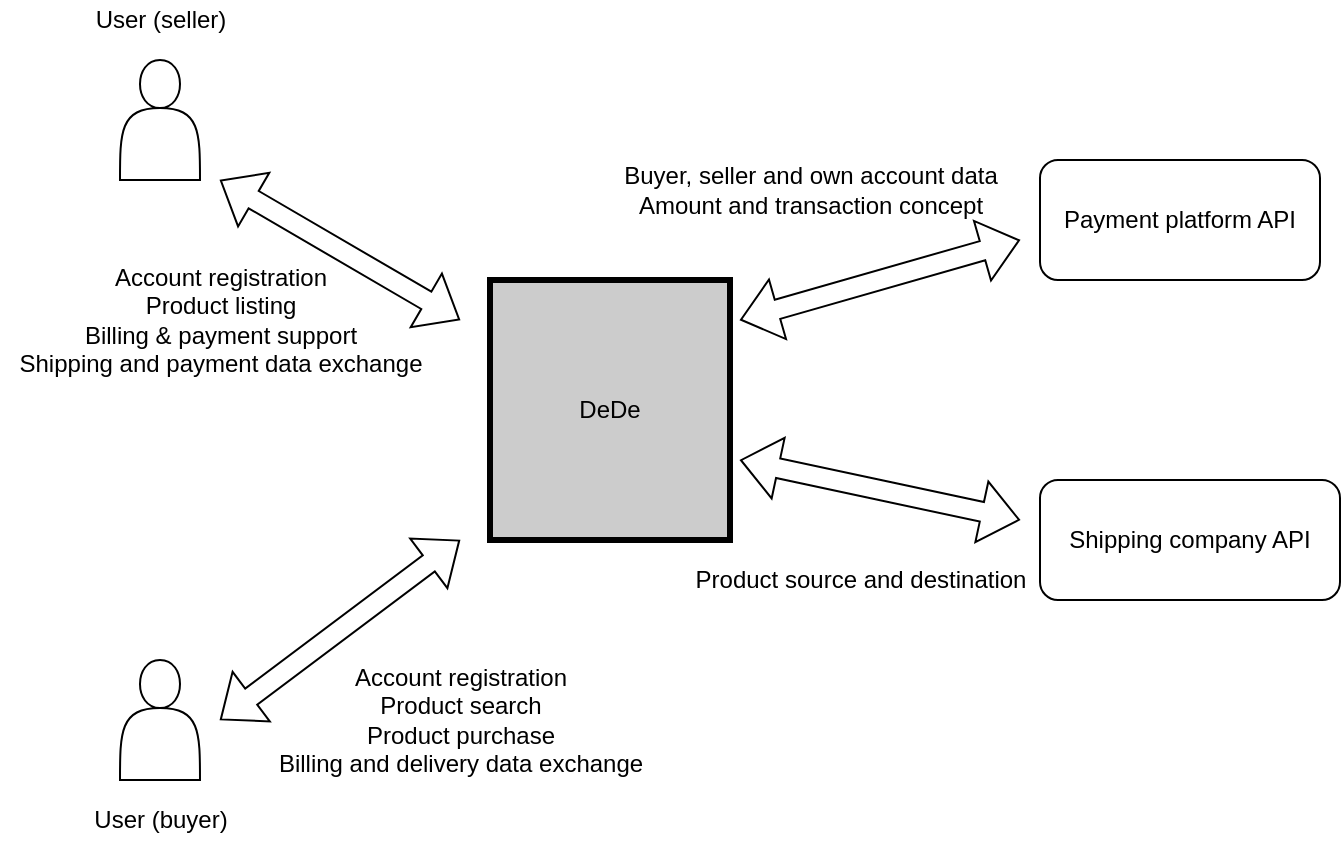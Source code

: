 <mxfile version="16.5.6" type="device"><diagram id="kFNQq-IZtNmCHNhXKLsh" name="Page-1"><mxGraphModel dx="1142" dy="728" grid="1" gridSize="10" guides="1" tooltips="1" connect="1" arrows="1" fold="1" page="1" pageScale="1" pageWidth="850" pageHeight="1100" math="0" shadow="0"><root><mxCell id="0"/><mxCell id="1" parent="0"/><mxCell id="BLr5uXvTOitLP8j0GoOq-1" value="DeDe" style="rounded=0;whiteSpace=wrap;html=1;fillColor=#CCCCCC;strokeWidth=3;" vertex="1" parent="1"><mxGeometry x="365" y="340" width="120" height="130" as="geometry"/></mxCell><mxCell id="BLr5uXvTOitLP8j0GoOq-2" value="" style="shape=actor;whiteSpace=wrap;html=1;" vertex="1" parent="1"><mxGeometry x="180" y="230" width="40" height="60" as="geometry"/></mxCell><mxCell id="BLr5uXvTOitLP8j0GoOq-3" value="" style="shape=actor;whiteSpace=wrap;html=1;" vertex="1" parent="1"><mxGeometry x="180" y="530" width="40" height="60" as="geometry"/></mxCell><mxCell id="BLr5uXvTOitLP8j0GoOq-4" value="Payment platform API" style="rounded=1;whiteSpace=wrap;html=1;" vertex="1" parent="1"><mxGeometry x="640" y="280" width="140" height="60" as="geometry"/></mxCell><mxCell id="BLr5uXvTOitLP8j0GoOq-5" value="User (seller)" style="text;html=1;align=center;verticalAlign=middle;resizable=0;points=[];autosize=1;strokeColor=none;fillColor=none;" vertex="1" parent="1"><mxGeometry x="160" y="200" width="80" height="20" as="geometry"/></mxCell><mxCell id="BLr5uXvTOitLP8j0GoOq-6" value="" style="shape=flexArrow;endArrow=classic;startArrow=classic;html=1;rounded=0;" edge="1" parent="1"><mxGeometry width="100" height="100" relative="1" as="geometry"><mxPoint x="230" y="290" as="sourcePoint"/><mxPoint x="350" y="360" as="targetPoint"/></mxGeometry></mxCell><mxCell id="BLr5uXvTOitLP8j0GoOq-7" value="&lt;div&gt;Account registration&lt;/div&gt;&lt;div&gt;Product search&lt;/div&gt;&lt;div&gt;Product purchase&lt;/div&gt;&lt;div&gt;Billing and delivery data exchange&lt;br&gt;&lt;/div&gt;" style="text;html=1;align=center;verticalAlign=middle;resizable=0;points=[];autosize=1;strokeColor=none;fillColor=none;" vertex="1" parent="1"><mxGeometry x="250" y="530" width="200" height="60" as="geometry"/></mxCell><mxCell id="BLr5uXvTOitLP8j0GoOq-8" value="" style="shape=flexArrow;endArrow=classic;startArrow=classic;html=1;rounded=0;" edge="1" parent="1"><mxGeometry width="100" height="100" relative="1" as="geometry"><mxPoint x="230" y="560" as="sourcePoint"/><mxPoint x="350" y="470" as="targetPoint"/></mxGeometry></mxCell><mxCell id="BLr5uXvTOitLP8j0GoOq-9" value="User (buyer)" style="text;html=1;align=center;verticalAlign=middle;resizable=0;points=[];autosize=1;strokeColor=none;fillColor=none;" vertex="1" parent="1"><mxGeometry x="160" y="600" width="80" height="20" as="geometry"/></mxCell><mxCell id="BLr5uXvTOitLP8j0GoOq-10" value="&lt;div&gt;Account registration&lt;/div&gt;&lt;div&gt;Product listing&lt;/div&gt;&lt;div&gt;Billing &amp;amp; payment support&lt;/div&gt;&lt;div&gt;Shipping and payment data exchange&lt;br&gt;&lt;/div&gt;" style="text;html=1;align=center;verticalAlign=middle;resizable=0;points=[];autosize=1;strokeColor=none;fillColor=none;" vertex="1" parent="1"><mxGeometry x="120" y="330" width="220" height="60" as="geometry"/></mxCell><mxCell id="BLr5uXvTOitLP8j0GoOq-11" value="Shipping company API" style="rounded=1;whiteSpace=wrap;html=1;" vertex="1" parent="1"><mxGeometry x="640" y="440" width="150" height="60" as="geometry"/></mxCell><mxCell id="BLr5uXvTOitLP8j0GoOq-13" value="" style="shape=flexArrow;endArrow=classic;startArrow=classic;html=1;rounded=0;" edge="1" parent="1"><mxGeometry width="100" height="100" relative="1" as="geometry"><mxPoint x="490" y="360" as="sourcePoint"/><mxPoint x="630" y="320" as="targetPoint"/></mxGeometry></mxCell><mxCell id="BLr5uXvTOitLP8j0GoOq-14" value="" style="shape=flexArrow;endArrow=classic;startArrow=classic;html=1;rounded=0;" edge="1" parent="1"><mxGeometry width="100" height="100" relative="1" as="geometry"><mxPoint x="490" y="430" as="sourcePoint"/><mxPoint x="630" y="460" as="targetPoint"/></mxGeometry></mxCell><mxCell id="BLr5uXvTOitLP8j0GoOq-15" value="&lt;div&gt;Buyer, seller and own account data&lt;/div&gt;&lt;div&gt;Amount and transaction concept&lt;br&gt;&lt;/div&gt;" style="text;html=1;align=center;verticalAlign=middle;resizable=0;points=[];autosize=1;strokeColor=none;fillColor=none;rotation=0;" vertex="1" parent="1"><mxGeometry x="425" y="280" width="200" height="30" as="geometry"/></mxCell><mxCell id="BLr5uXvTOitLP8j0GoOq-16" value="Product source and destination" style="text;html=1;align=center;verticalAlign=middle;resizable=0;points=[];autosize=1;strokeColor=none;fillColor=none;rotation=0;" vertex="1" parent="1"><mxGeometry x="460" y="480" width="180" height="20" as="geometry"/></mxCell></root></mxGraphModel></diagram></mxfile>